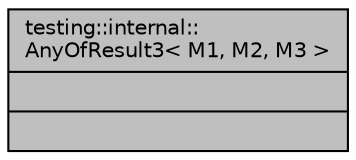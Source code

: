 digraph "testing::internal::AnyOfResult3&lt; M1, M2, M3 &gt;"
{
  edge [fontname="Helvetica",fontsize="10",labelfontname="Helvetica",labelfontsize="10"];
  node [fontname="Helvetica",fontsize="10",shape=record];
  Node1 [label="{testing::internal::\lAnyOfResult3\< M1, M2, M3 \>\n||}",height=0.2,width=0.4,color="black", fillcolor="grey75", style="filled", fontcolor="black"];
}
